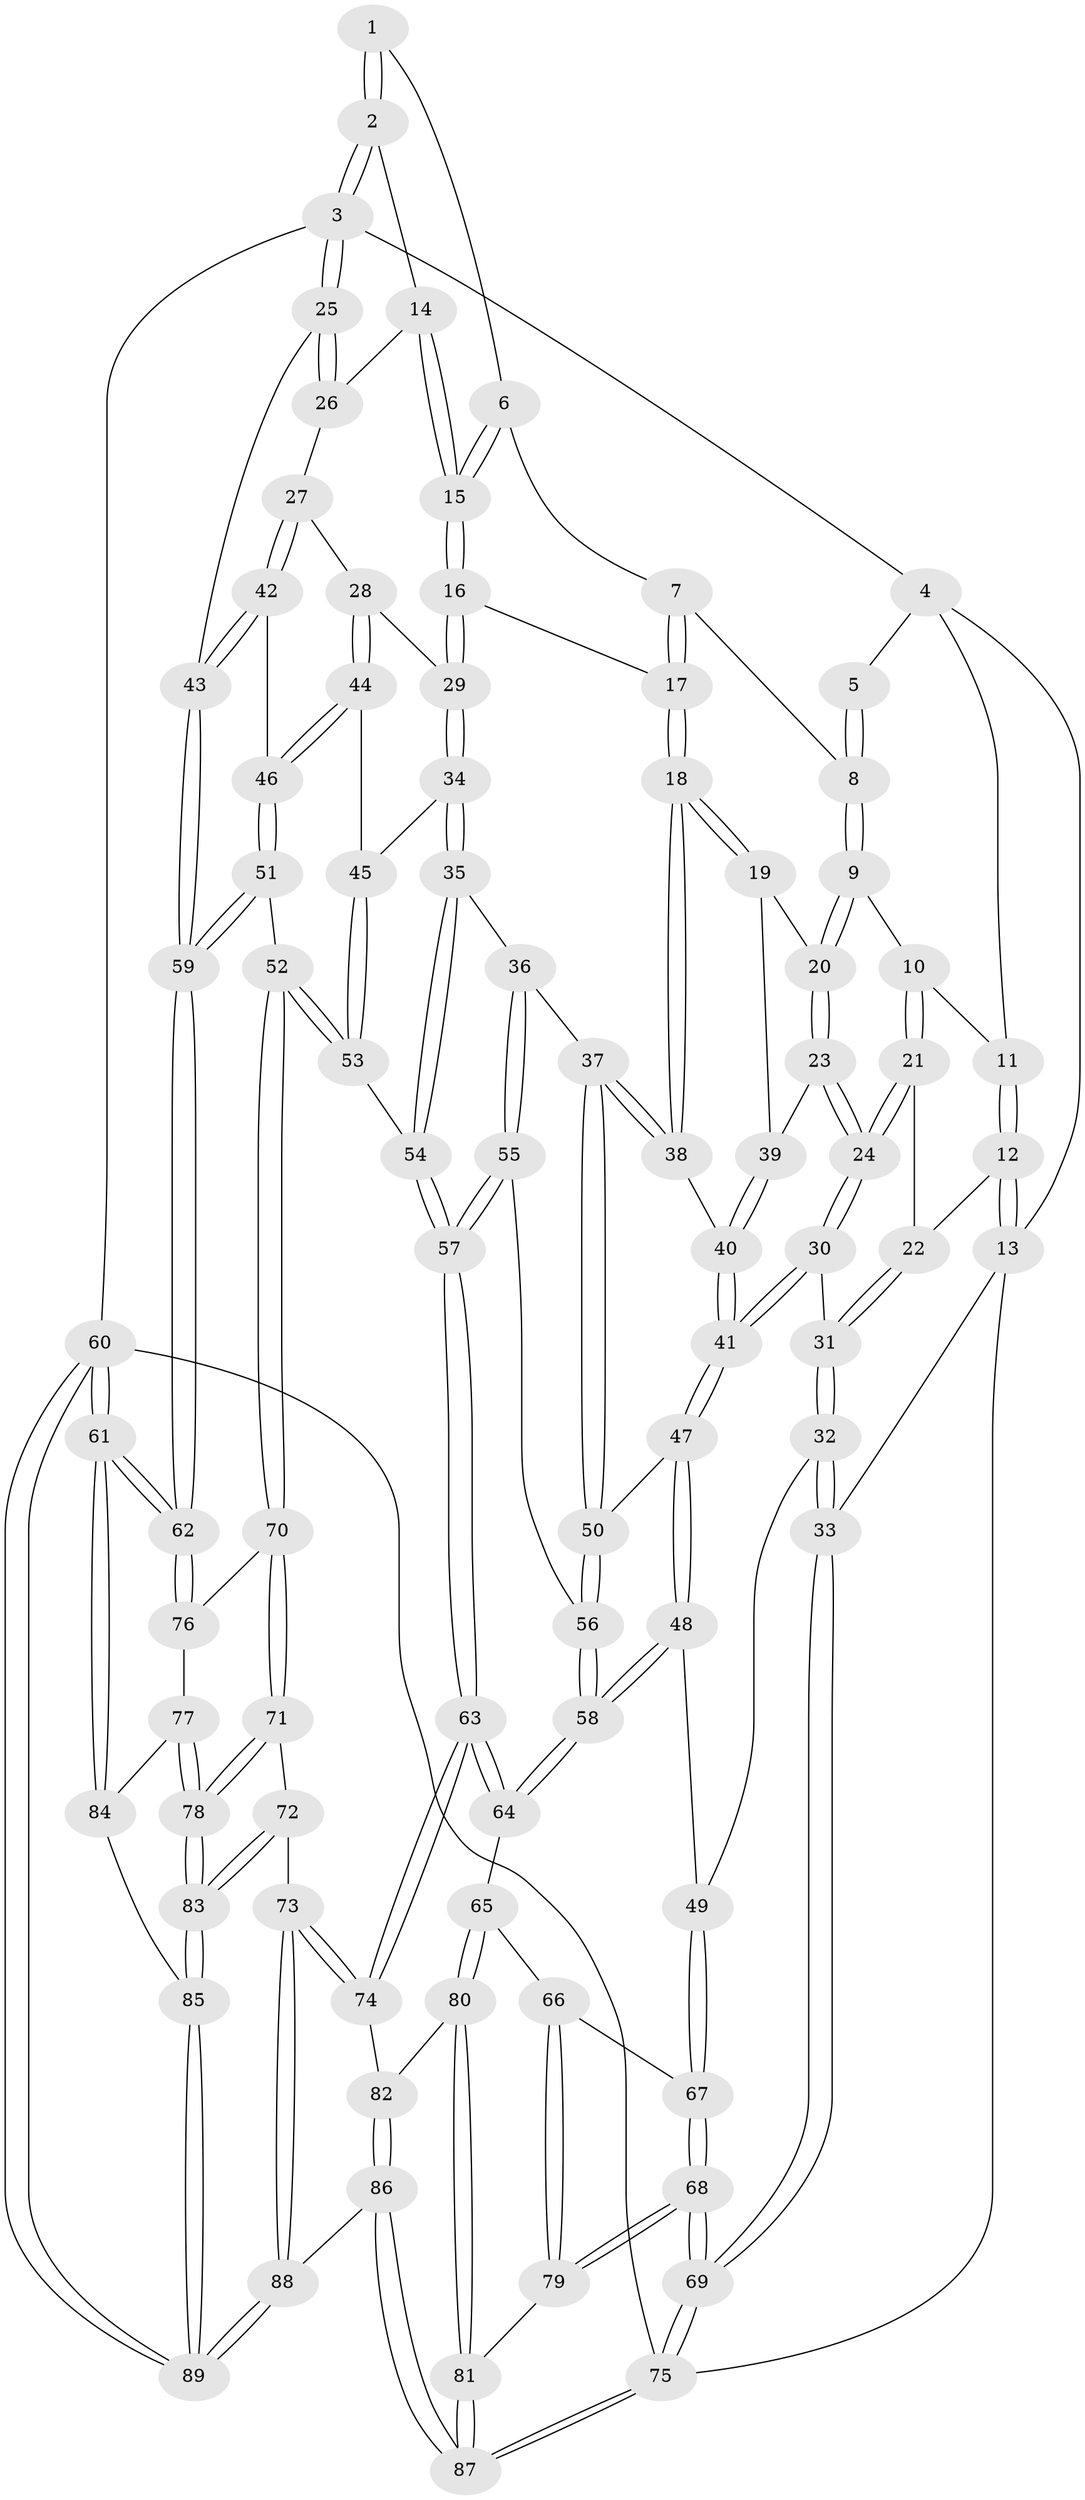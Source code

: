 // Generated by graph-tools (version 1.1) at 2025/17/03/09/25 04:17:07]
// undirected, 89 vertices, 219 edges
graph export_dot {
graph [start="1"]
  node [color=gray90,style=filled];
  1 [pos="+0.6629614953744741+0"];
  2 [pos="+0.9169027248973222+0"];
  3 [pos="+1+0"];
  4 [pos="+0.06306361093236844+0"];
  5 [pos="+0.4567509889703258+0"];
  6 [pos="+0.6471327681673823+0"];
  7 [pos="+0.5894650010864146+0.09572084892207817"];
  8 [pos="+0.4184226759843415+0.07868152211444343"];
  9 [pos="+0.39182063882291507+0.12704173765922824"];
  10 [pos="+0.22447297085585427+0.1113261574315839"];
  11 [pos="+0.08329431912145131+0"];
  12 [pos="+0.05352652824773313+0.21368215986322145"];
  13 [pos="+0+0.29690747810806206"];
  14 [pos="+0.7984429612902785+0.15779477459901764"];
  15 [pos="+0.737292128370159+0.1855238657897359"];
  16 [pos="+0.6835863244011811+0.23709510226105932"];
  17 [pos="+0.6246193789003841+0.2284280543873127"];
  18 [pos="+0.5343459316661392+0.2656502094479934"];
  19 [pos="+0.5156723026424413+0.2588956284664589"];
  20 [pos="+0.42102235941549343+0.20249171431074575"];
  21 [pos="+0.18336753769407038+0.17612695846910842"];
  22 [pos="+0.10293761171567918+0.2108927666775331"];
  23 [pos="+0.31018287336726047+0.3204922712213944"];
  24 [pos="+0.28839367717926884+0.33371493889371606"];
  25 [pos="+1+0.03460231554862469"];
  26 [pos="+0.8582026493948037+0.1863664952144906"];
  27 [pos="+0.9033667900208101+0.33165913375442146"];
  28 [pos="+0.8197163195795241+0.35142487628273156"];
  29 [pos="+0.7079948214989015+0.2852844105209407"];
  30 [pos="+0.2700673462912625+0.3807746117498214"];
  31 [pos="+0.18617483360926027+0.41355367042139396"];
  32 [pos="+0.04124632245727807+0.5427156120667055"];
  33 [pos="+0+0.5536241541080501"];
  34 [pos="+0.662863312485503+0.46375611614716256"];
  35 [pos="+0.6069310061655463+0.4913322318574293"];
  36 [pos="+0.5778609876618857+0.4807330029769562"];
  37 [pos="+0.5704136702927375+0.4754920822713173"];
  38 [pos="+0.5320099434445339+0.42923511634188766"];
  39 [pos="+0.41338022855814144+0.3585387374632057"];
  40 [pos="+0.4367530451592712+0.4356397822529935"];
  41 [pos="+0.35819924232577866+0.4735235633103472"];
  42 [pos="+1+0.4137795118667941"];
  43 [pos="+1+0.4151067315938377"];
  44 [pos="+0.7868264874699029+0.47387542391848986"];
  45 [pos="+0.761289541344319+0.4814547114929392"];
  46 [pos="+0.8516576692358728+0.5069123199087348"];
  47 [pos="+0.3580653200436594+0.47852039317553674"];
  48 [pos="+0.1912821751166309+0.5824569270839187"];
  49 [pos="+0.08370082003547412+0.5637190009639239"];
  50 [pos="+0.3890004372583913+0.5803456388968152"];
  51 [pos="+0.8485148605970452+0.6227627023975215"];
  52 [pos="+0.7571933966240411+0.7078803796891913"];
  53 [pos="+0.7434546774445637+0.7014508396237602"];
  54 [pos="+0.6531394822111873+0.6856881537004771"];
  55 [pos="+0.4656534039856549+0.6478868441753817"];
  56 [pos="+0.3877674370608803+0.6129213594120468"];
  57 [pos="+0.5560607258816856+0.7401943282383229"];
  58 [pos="+0.33173498757875797+0.6534052623566355"];
  59 [pos="+1+0.6249051487040405"];
  60 [pos="+1+1"];
  61 [pos="+1+1"];
  62 [pos="+1+0.8284634521375985"];
  63 [pos="+0.5301469355556139+0.7998978470850878"];
  64 [pos="+0.3117651805746066+0.7529166894680738"];
  65 [pos="+0.274948518220884+0.794234618433195"];
  66 [pos="+0.25610536053605343+0.79579774213136"];
  67 [pos="+0.23948577574804197+0.7897070523895211"];
  68 [pos="+0+0.8453020351810241"];
  69 [pos="+0+0.8363654922752506"];
  70 [pos="+0.7806759581976762+0.7455026713383477"];
  71 [pos="+0.7206718831152302+0.8643638534638676"];
  72 [pos="+0.671005973745908+0.8900297199665459"];
  73 [pos="+0.5495222320859593+0.8903538479275914"];
  74 [pos="+0.5292293333128606+0.8618936297510165"];
  75 [pos="+0+1"];
  76 [pos="+0.8071130512678505+0.761816294182051"];
  77 [pos="+0.8316875554597403+0.8985989004972856"];
  78 [pos="+0.769913218666975+0.9371619410568705"];
  79 [pos="+0.18072136507233275+0.9367474168792962"];
  80 [pos="+0.3268022108915443+0.8794130890235544"];
  81 [pos="+0.21625346814121119+1"];
  82 [pos="+0.3855167793909887+0.9188443922548747"];
  83 [pos="+0.7440899963533447+1"];
  84 [pos="+0.8600259034881513+0.9177829493840498"];
  85 [pos="+0.7437745519570834+1"];
  86 [pos="+0.3324271445907529+1"];
  87 [pos="+0.25413425568283626+1"];
  88 [pos="+0.6003906950158233+1"];
  89 [pos="+0.72987880059907+1"];
  1 -- 2;
  1 -- 2;
  1 -- 6;
  2 -- 3;
  2 -- 3;
  2 -- 14;
  3 -- 4;
  3 -- 25;
  3 -- 25;
  3 -- 60;
  4 -- 5;
  4 -- 11;
  4 -- 13;
  5 -- 8;
  5 -- 8;
  6 -- 7;
  6 -- 15;
  6 -- 15;
  7 -- 8;
  7 -- 17;
  7 -- 17;
  8 -- 9;
  8 -- 9;
  9 -- 10;
  9 -- 20;
  9 -- 20;
  10 -- 11;
  10 -- 21;
  10 -- 21;
  11 -- 12;
  11 -- 12;
  12 -- 13;
  12 -- 13;
  12 -- 22;
  13 -- 33;
  13 -- 75;
  14 -- 15;
  14 -- 15;
  14 -- 26;
  15 -- 16;
  15 -- 16;
  16 -- 17;
  16 -- 29;
  16 -- 29;
  17 -- 18;
  17 -- 18;
  18 -- 19;
  18 -- 19;
  18 -- 38;
  18 -- 38;
  19 -- 20;
  19 -- 39;
  20 -- 23;
  20 -- 23;
  21 -- 22;
  21 -- 24;
  21 -- 24;
  22 -- 31;
  22 -- 31;
  23 -- 24;
  23 -- 24;
  23 -- 39;
  24 -- 30;
  24 -- 30;
  25 -- 26;
  25 -- 26;
  25 -- 43;
  26 -- 27;
  27 -- 28;
  27 -- 42;
  27 -- 42;
  28 -- 29;
  28 -- 44;
  28 -- 44;
  29 -- 34;
  29 -- 34;
  30 -- 31;
  30 -- 41;
  30 -- 41;
  31 -- 32;
  31 -- 32;
  32 -- 33;
  32 -- 33;
  32 -- 49;
  33 -- 69;
  33 -- 69;
  34 -- 35;
  34 -- 35;
  34 -- 45;
  35 -- 36;
  35 -- 54;
  35 -- 54;
  36 -- 37;
  36 -- 55;
  36 -- 55;
  37 -- 38;
  37 -- 38;
  37 -- 50;
  37 -- 50;
  38 -- 40;
  39 -- 40;
  39 -- 40;
  40 -- 41;
  40 -- 41;
  41 -- 47;
  41 -- 47;
  42 -- 43;
  42 -- 43;
  42 -- 46;
  43 -- 59;
  43 -- 59;
  44 -- 45;
  44 -- 46;
  44 -- 46;
  45 -- 53;
  45 -- 53;
  46 -- 51;
  46 -- 51;
  47 -- 48;
  47 -- 48;
  47 -- 50;
  48 -- 49;
  48 -- 58;
  48 -- 58;
  49 -- 67;
  49 -- 67;
  50 -- 56;
  50 -- 56;
  51 -- 52;
  51 -- 59;
  51 -- 59;
  52 -- 53;
  52 -- 53;
  52 -- 70;
  52 -- 70;
  53 -- 54;
  54 -- 57;
  54 -- 57;
  55 -- 56;
  55 -- 57;
  55 -- 57;
  56 -- 58;
  56 -- 58;
  57 -- 63;
  57 -- 63;
  58 -- 64;
  58 -- 64;
  59 -- 62;
  59 -- 62;
  60 -- 61;
  60 -- 61;
  60 -- 89;
  60 -- 89;
  60 -- 75;
  61 -- 62;
  61 -- 62;
  61 -- 84;
  61 -- 84;
  62 -- 76;
  62 -- 76;
  63 -- 64;
  63 -- 64;
  63 -- 74;
  63 -- 74;
  64 -- 65;
  65 -- 66;
  65 -- 80;
  65 -- 80;
  66 -- 67;
  66 -- 79;
  66 -- 79;
  67 -- 68;
  67 -- 68;
  68 -- 69;
  68 -- 69;
  68 -- 79;
  68 -- 79;
  69 -- 75;
  69 -- 75;
  70 -- 71;
  70 -- 71;
  70 -- 76;
  71 -- 72;
  71 -- 78;
  71 -- 78;
  72 -- 73;
  72 -- 83;
  72 -- 83;
  73 -- 74;
  73 -- 74;
  73 -- 88;
  73 -- 88;
  74 -- 82;
  75 -- 87;
  75 -- 87;
  76 -- 77;
  77 -- 78;
  77 -- 78;
  77 -- 84;
  78 -- 83;
  78 -- 83;
  79 -- 81;
  80 -- 81;
  80 -- 81;
  80 -- 82;
  81 -- 87;
  81 -- 87;
  82 -- 86;
  82 -- 86;
  83 -- 85;
  83 -- 85;
  84 -- 85;
  85 -- 89;
  85 -- 89;
  86 -- 87;
  86 -- 87;
  86 -- 88;
  88 -- 89;
  88 -- 89;
}
